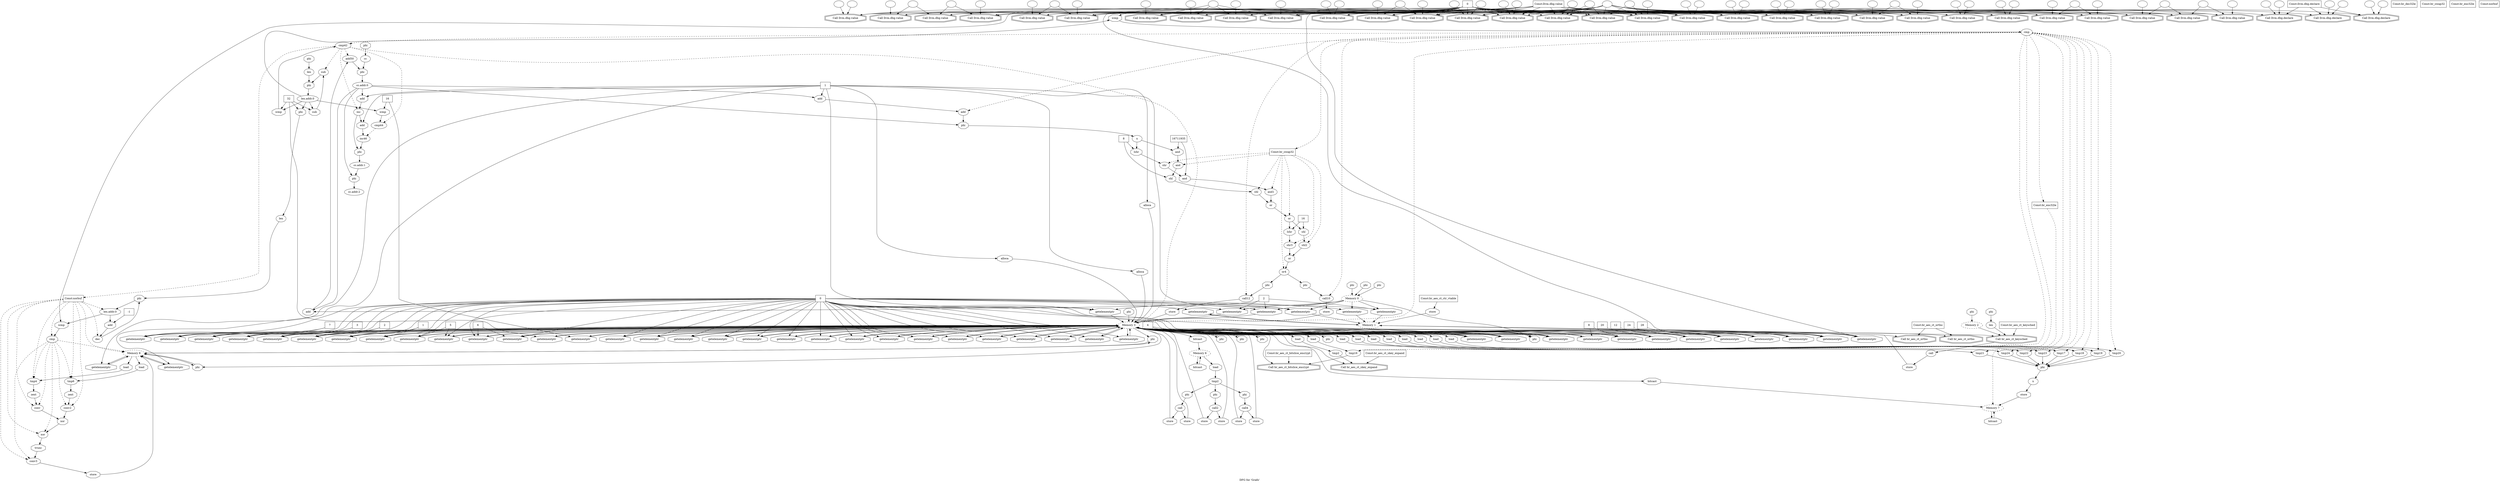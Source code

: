 digraph "DFG for 'Grafo'  "{
label="DFG for 'Grafo' ";
node_1[shape=ellipse,style=solid,label=""]
node_0[shape=doubleoctagon,style=solid,label="Call llvm.dbg.value"]
"node_1"->"node_0"
node_9[shape=doubleoctagon,style=solid,label="Call llvm.dbg.value"]
node_10[shape=ellipse,style=solid,label=""]
"node_10"->"node_9"
node_3[shape=ellipse,style=solid,label=""]
"node_3"->"node_0"
node_274[shape=ellipse,style=solid,label=""]
node_273[shape=doubleoctagon,style=solid,label="Call llvm.dbg.value"]
"node_274"->"node_273"
node_281[shape=doubleoctagon,style=solid,label="Call llvm.dbg.value"]
"node_274"->"node_281"
node_275[shape=ellipse,style=solid,label=""]
"node_275"->"node_273"
node_2[shape=box,style=solid,label="0"]
"node_2"->"node_0"
"node_2"->"node_9"
node_33[shape=doubleoctagon,style=solid,label="Call llvm.dbg.value"]
"node_2"->"node_33"
node_36[shape=doubleoctagon,style=solid,label="Call llvm.dbg.value"]
"node_2"->"node_36"
node_39[shape=doubleoctagon,style=solid,label="Call llvm.dbg.value"]
"node_2"->"node_39"
node_42[shape=doubleoctagon,style=solid,label="Call llvm.dbg.value"]
"node_2"->"node_42"
node_45[shape=doubleoctagon,style=solid,label="Call llvm.dbg.value"]
"node_2"->"node_45"
node_60[shape=doubleoctagon,style=solid,label="Call llvm.dbg.value"]
"node_2"->"node_60"
node_65[shape=doubleoctagon,style=solid,label="Call llvm.dbg.value"]
"node_2"->"node_65"
node_6[shape=doubleoctagon,style=solid,label="Call llvm.dbg.value"]
"node_2"->"node_6"
node_72[shape=doubleoctagon,style=solid,label="Call llvm.dbg.value"]
"node_2"->"node_72"
node_79[shape=doubleoctagon,style=solid,label="Call llvm.dbg.value"]
"node_2"->"node_79"
node_82[shape=doubleoctagon,style=solid,label="Call llvm.dbg.value"]
"node_2"->"node_82"
node_226[shape=doubleoctagon,style=solid,label="Call llvm.dbg.value"]
"node_2"->"node_226"
node_98[shape=octagon,style=solid,label="icmp"]
"node_2"->"node_98"
node_108[shape=octagon,style=solid,label="getelementptr"]
"node_2"->"node_108"
node_147[shape=octagon,style=solid,label="getelementptr"]
"node_2"->"node_147"
node_206[shape=doubleoctagon,style=solid,label="Call llvm.dbg.value"]
"node_2"->"node_206"
node_212[shape=doubleoctagon,style=solid,label="Call llvm.dbg.value"]
"node_2"->"node_212"
node_218[shape=doubleoctagon,style=solid,label="Call llvm.dbg.value"]
"node_2"->"node_218"
node_220[shape=doubleoctagon,style=solid,label="Call llvm.dbg.value"]
"node_2"->"node_220"
node_222[shape=doubleoctagon,style=solid,label="Call llvm.dbg.value"]
"node_2"->"node_222"
node_234[shape=doubleoctagon,style=solid,label="Call llvm.dbg.value"]
"node_2"->"node_234"
node_250[shape=doubleoctagon,style=solid,label="Call llvm.dbg.value"]
"node_2"->"node_250"
node_259[shape=doubleoctagon,style=solid,label="Call llvm.dbg.value"]
"node_2"->"node_259"
node_262[shape=doubleoctagon,style=solid,label="Call llvm.dbg.value"]
"node_2"->"node_262"
node_270[shape=doubleoctagon,style=solid,label="Call llvm.dbg.value"]
"node_2"->"node_270"
"node_2"->"node_273"
node_276[shape=doubleoctagon,style=solid,label="Call llvm.dbg.value"]
"node_2"->"node_276"
node_279[shape=doubleoctagon,style=solid,label="Call llvm.dbg.value"]
"node_2"->"node_279"
"node_2"->"node_281"
node_294[shape=doubleoctagon,style=solid,label="Call llvm.dbg.value"]
"node_2"->"node_294"
node_297[shape=octagon,style=solid,label="icmp"]
"node_2"->"node_297"
node_298[shape=doubleoctagon,style=solid,label="Call llvm.dbg.value"]
"node_2"->"node_298"
node_304[shape=doubleoctagon,style=solid,label="Call llvm.dbg.value"]
"node_2"->"node_304"
node_7[shape=ellipse,style=solid,label=""]
"node_7"->"node_6"
node_88[shape=octagon,style=solid,label="add"]
node_87[shape=ellipse,style=solid,label="add50"]
"node_88"->"node_87"
node_89[shape=ellipse,style=solid,label="len.addr.0"]
node_93[shape=octagon,style=solid,label="sub"]
"node_89"->"node_93"
"node_89"->"node_98"
node_334[shape=octagon,style=solid,label="phi"]
"node_89"->"node_334"
node_200[shape=octagon,style=solid,label="icmp"]
"node_89"->"node_200"
node_209[shape=octagon,style=solid,label="icmp"]
"node_89"->"node_209"
node_12[shape=ellipse,style=dashed,label="Memory 1"]
node_20[shape=octagon,style=solid,label="getelementptr"]
"node_12"->"node_20"
node_22[shape=doubleoctagon,style=solid,label="Call br_aes_ct_keysched"]
"node_12"->"node_22"
node_13[shape=octagon,style=solid,label="getelementptr"]
"node_13"->"node_12"
node_14[shape=ellipse,style=dashed,label="Memory 0"]
"node_14"->"node_13"
node_18[shape=octagon,style=solid,label="getelementptr"]
"node_14"->"node_18"
node_26[shape=octagon,style=solid,label="getelementptr"]
"node_14"->"node_26"
node_53[shape=octagon,style=solid,label="getelementptr"]
"node_14"->"node_53"
node_56[shape=octagon,style=solid,label="getelementptr"]
"node_14"->"node_56"
node_95[shape=octagon,style=solid,label="phi"]
"node_14"->"node_95"
node_137[shape=octagon,style=solid,label="getelementptr"]
"node_14"->"node_137"
node_15[shape=box,style=solid,label="0"]
"node_15"->"node_13"
"node_15"->"node_18"
"node_15"->"node_20"
"node_15"->"node_26"
node_52[shape=octagon,style=solid,label="getelementptr"]
"node_15"->"node_52"
"node_15"->"node_53"
"node_15"->"node_56"
node_57[shape=octagon,style=solid,label="getelementptr"]
"node_15"->"node_57"
node_110[shape=octagon,style=solid,label="getelementptr"]
"node_15"->"node_110"
node_105[shape=octagon,style=solid,label="getelementptr"]
"node_15"->"node_105"
"node_15"->"node_108"
node_178[shape=octagon,style=solid,label="getelementptr"]
"node_15"->"node_178"
node_181[shape=octagon,style=solid,label="getelementptr"]
"node_15"->"node_181"
node_113[shape=octagon,style=solid,label="getelementptr"]
"node_15"->"node_113"
node_116[shape=octagon,style=solid,label="getelementptr"]
"node_15"->"node_116"
node_119[shape=octagon,style=solid,label="getelementptr"]
"node_15"->"node_119"
node_124[shape=octagon,style=solid,label="getelementptr"]
"node_15"->"node_124"
node_131[shape=octagon,style=solid,label="getelementptr"]
"node_15"->"node_131"
node_134[shape=octagon,style=solid,label="getelementptr"]
"node_15"->"node_134"
"node_15"->"node_137"
node_140[shape=octagon,style=solid,label="getelementptr"]
"node_15"->"node_140"
node_141[shape=octagon,style=solid,label="getelementptr"]
"node_15"->"node_141"
node_144[shape=octagon,style=solid,label="getelementptr"]
"node_15"->"node_144"
node_146[shape=octagon,style=solid,label="getelementptr"]
"node_15"->"node_146"
"node_15"->"node_147"
node_152[shape=octagon,style=solid,label="getelementptr"]
"node_15"->"node_152"
node_154[shape=octagon,style=solid,label="getelementptr"]
"node_15"->"node_154"
node_158[shape=octagon,style=solid,label="getelementptr"]
"node_15"->"node_158"
node_160[shape=octagon,style=solid,label="getelementptr"]
"node_15"->"node_160"
node_164[shape=octagon,style=solid,label="getelementptr"]
"node_15"->"node_164"
node_167[shape=octagon,style=solid,label="getelementptr"]
"node_15"->"node_167"
node_171[shape=octagon,style=solid,label="getelementptr"]
"node_15"->"node_171"
node_174[shape=octagon,style=solid,label="getelementptr"]
"node_15"->"node_174"
node_185[shape=octagon,style=solid,label="getelementptr"]
"node_15"->"node_185"
node_188[shape=octagon,style=solid,label="getelementptr"]
"node_15"->"node_188"
node_192[shape=octagon,style=solid,label="getelementptr"]
"node_15"->"node_192"
node_195[shape=octagon,style=solid,label="getelementptr"]
"node_15"->"node_195"
node_201[shape=octagon,style=solid,label="getelementptr"]
"node_15"->"node_201"
node_216[shape=octagon,style=solid,label="getelementptr"]
"node_15"->"node_216"
node_16[shape=octagon,style=solid,label="store"]
"node_16"->"node_12"
node_17[shape=box,style=solid,label="Const:br_aes_ct_ctr_vtable"]
"node_17"->"node_16"
"node_18"->"node_12"
node_19[shape=box,style=solid,label="1"]
"node_19"->"node_18"
node_30[shape=octagon,style=solid,label="alloca"]
"node_19"->"node_30"
node_31[shape=octagon,style=solid,label="alloca"]
"node_19"->"node_31"
node_32[shape=octagon,style=solid,label="alloca"]
"node_19"->"node_32"
"node_19"->"node_56"
node_128[shape=octagon,style=solid,label="add"]
"node_19"->"node_128"
node_205[shape=octagon,style=solid,label="add"]
"node_19"->"node_205"
node_211[shape=octagon,style=solid,label="add"]
"node_19"->"node_211"
node_291[shape=octagon,style=solid,label="getelementptr"]
"node_19"->"node_291"
node_293[shape=octagon,style=solid,label="getelementptr"]
"node_19"->"node_293"
"node_20"->"node_12"
node_21[shape=ellipse,style=solid,label="call"]
node_28[shape=octagon,style=solid,label="store"]
"node_21"->"node_28"
"node_22"->"node_21"
node_23[shape=ellipse,style=dashed,label="Memory 2"]
"node_23"->"node_22"
node_24[shape=ellipse,style=solid,label="len"]
"node_24"->"node_22"
node_25[shape=box,style=solid,label="Const:br_aes_ct_keysched"]
"node_25"->"node_22"
"node_26"->"node_12"
node_27[shape=box,style=solid,label="2"]
"node_27"->"node_88"
"node_27"->"node_26"
"node_27"->"node_53"
"node_27"->"node_137"
"node_28"->"node_12"
node_29[shape=ellipse,style=dashed,label="Memory 3"]
"node_29"->"node_52"
node_55[shape=octagon,style=solid,label="load"]
"node_29"->"node_55"
"node_29"->"node_57"
node_58[shape=doubleoctagon,style=solid,label="Call br_aes_ct_skey_expand"]
"node_29"->"node_58"
node_68[shape=octagon,style=solid,label="getelementptr"]
"node_29"->"node_68"
"node_29"->"node_110"
node_75[shape=octagon,style=solid,label="getelementptr"]
"node_29"->"node_75"
"node_29"->"node_95"
node_96[shape=octagon,style=solid,label="getelementptr"]
"node_29"->"node_96"
"node_29"->"node_105"
"node_29"->"node_108"
"node_29"->"node_178"
node_179[shape=octagon,style=solid,label="getelementptr"]
"node_29"->"node_179"
"node_29"->"node_181"
"node_29"->"node_113"
"node_29"->"node_116"
"node_29"->"node_119"
"node_29"->"node_124"
node_330[shape=octagon,style=solid,label="phi"]
"node_29"->"node_330"
"node_29"->"node_131"
"node_29"->"node_134"
node_135[shape=doubleoctagon,style=solid,label="Call br_aes_ct_ortho"]
"node_29"->"node_135"
node_139[shape=octagon,style=solid,label="load"]
"node_29"->"node_139"
"node_29"->"node_140"
"node_29"->"node_141"
node_142[shape=doubleoctagon,style=solid,label="Call br_aes_ct_bitslice_encrypt"]
"node_29"->"node_142"
"node_29"->"node_144"
node_145[shape=doubleoctagon,style=solid,label="Call br_aes_ct_ortho"]
"node_29"->"node_145"
"node_29"->"node_146"
"node_29"->"node_147"
node_149[shape=octagon,style=solid,label="load"]
"node_29"->"node_149"
"node_29"->"node_152"
node_153[shape=octagon,style=solid,label="getelementptr"]
"node_29"->"node_153"
"node_29"->"node_154"
node_156[shape=octagon,style=solid,label="load"]
"node_29"->"node_156"
"node_29"->"node_158"
node_159[shape=octagon,style=solid,label="getelementptr"]
"node_29"->"node_159"
"node_29"->"node_160"
node_162[shape=octagon,style=solid,label="load"]
"node_29"->"node_162"
"node_29"->"node_164"
node_165[shape=octagon,style=solid,label="getelementptr"]
"node_29"->"node_165"
"node_29"->"node_167"
node_169[shape=octagon,style=solid,label="load"]
"node_29"->"node_169"
"node_29"->"node_171"
node_172[shape=octagon,style=solid,label="getelementptr"]
"node_29"->"node_172"
"node_29"->"node_174"
node_176[shape=octagon,style=solid,label="load"]
"node_29"->"node_176"
node_183[shape=octagon,style=solid,label="load"]
"node_29"->"node_183"
"node_29"->"node_185"
node_186[shape=octagon,style=solid,label="getelementptr"]
"node_29"->"node_186"
"node_29"->"node_188"
node_190[shape=octagon,style=solid,label="load"]
"node_29"->"node_190"
node_333[shape=octagon,style=solid,label="phi"]
"node_29"->"node_333"
"node_29"->"node_192"
node_193[shape=octagon,style=solid,label="getelementptr"]
"node_29"->"node_193"
"node_29"->"node_195"
node_197[shape=octagon,style=solid,label="load"]
"node_29"->"node_197"
node_332[shape=octagon,style=solid,label="phi"]
"node_29"->"node_332"
"node_29"->"node_201"
"node_29"->"node_216"
node_230[shape=octagon,style=solid,label="bitcast"]
"node_29"->"node_230"
node_266[shape=octagon,style=solid,label="bitcast"]
"node_29"->"node_266"
node_290[shape=octagon,style=solid,label="phi"]
"node_29"->"node_290"
node_292[shape=octagon,style=solid,label="phi"]
"node_29"->"node_292"
node_323[shape=octagon,style=solid,label="phi"]
"node_29"->"node_323"
"node_30"->"node_29"
"node_31"->"node_29"
"node_32"->"node_29"
node_34[shape=ellipse,style=solid,label=""]
"node_34"->"node_33"
node_35[shape=ellipse,style=solid,label=""]
"node_35"->"node_33"
node_37[shape=ellipse,style=solid,label=""]
"node_37"->"node_36"
"node_37"->"node_60"
node_38[shape=ellipse,style=solid,label=""]
"node_38"->"node_36"
node_40[shape=ellipse,style=solid,label=""]
"node_40"->"node_39"
node_41[shape=ellipse,style=solid,label=""]
"node_41"->"node_39"
"node_41"->"node_206"
"node_41"->"node_212"
"node_41"->"node_222"
node_43[shape=ellipse,style=solid,label=""]
"node_43"->"node_42"
"node_43"->"node_82"
node_44[shape=ellipse,style=solid,label=""]
"node_44"->"node_42"
node_46[shape=ellipse,style=solid,label=""]
"node_46"->"node_45"
node_47[shape=ellipse,style=solid,label=""]
"node_47"->"node_45"
"node_47"->"node_220"
node_48[shape=doubleoctagon,style=solid,label="Call llvm.dbg.declare"]
node_49[shape=ellipse,style=solid,label=""]
"node_49"->"node_48"
node_50[shape=ellipse,style=solid,label=""]
"node_50"->"node_48"
node_51[shape=box,style=solid,label="Const:llvm.dbg.declare"]
"node_51"->"node_48"
node_99[shape=doubleoctagon,style=solid,label="Call llvm.dbg.declare"]
"node_51"->"node_99"
node_102[shape=doubleoctagon,style=solid,label="Call llvm.dbg.declare"]
"node_51"->"node_102"
"node_52"->"node_29"
"node_53"->"node_29"
node_54[shape=ellipse,style=solid,label="tmp2"]
"node_54"->"node_58"
"node_55"->"node_54"
"node_56"->"node_29"
"node_57"->"node_29"
node_59[shape=box,style=solid,label="Const:br_aes_ct_skey_expand"]
"node_59"->"node_58"
node_61[shape=ellipse,style=solid,label=""]
"node_61"->"node_60"
node_62[shape=ellipse,style=solid,label="call"]
node_107[shape=octagon,style=solid,label="store"]
"node_62"->"node_107"
node_109[shape=octagon,style=solid,label="store"]
"node_62"->"node_109"
node_329[shape=octagon,style=solid,label="phi"]
node_121[shape=ellipse,style=solid,label="call10"]
"node_329"->"node_121"
node_64[shape=box,style=solid,label="Const:br_dec32le"]
node_66[shape=ellipse,style=solid,label=""]
"node_66"->"node_65"
node_67[shape=ellipse,style=solid,label=""]
"node_67"->"node_65"
"node_68"->"node_29"
node_69[shape=box,style=solid,label="4"]
"node_69"->"node_68"
"node_69"->"node_119"
"node_69"->"node_153"
"node_69"->"node_160"
node_70[shape=ellipse,style=solid,label="call2"]
node_112[shape=octagon,style=solid,label="store"]
"node_70"->"node_112"
node_115[shape=octagon,style=solid,label="store"]
"node_70"->"node_115"
node_328[shape=octagon,style=solid,label="phi"]
node_129[shape=ellipse,style=solid,label="call12"]
"node_328"->"node_129"
node_8[shape=ellipse,style=solid,label=""]
"node_8"->"node_6"
node_5[shape=box,style=solid,label="Const:llvm.dbg.value"]
"node_5"->"node_0"
"node_5"->"node_9"
"node_5"->"node_33"
"node_5"->"node_36"
"node_5"->"node_39"
"node_5"->"node_42"
"node_5"->"node_45"
"node_5"->"node_60"
"node_5"->"node_65"
"node_5"->"node_6"
"node_5"->"node_72"
"node_5"->"node_79"
"node_5"->"node_82"
"node_5"->"node_226"
"node_5"->"node_206"
"node_5"->"node_212"
"node_5"->"node_218"
"node_5"->"node_220"
"node_5"->"node_222"
"node_5"->"node_234"
"node_5"->"node_250"
"node_5"->"node_259"
"node_5"->"node_262"
"node_5"->"node_270"
"node_5"->"node_273"
"node_5"->"node_276"
"node_5"->"node_279"
"node_5"->"node_281"
"node_5"->"node_294"
"node_5"->"node_298"
"node_5"->"node_304"
node_11[shape=ellipse,style=solid,label=""]
"node_11"->"node_9"
"node_110"->"node_29"
node_4[shape=ellipse,style=solid,label=""]
"node_4"->"node_0"
"node_4"->"node_9"
"node_4"->"node_33"
"node_4"->"node_36"
"node_4"->"node_39"
"node_4"->"node_42"
"node_4"->"node_45"
"node_4"->"node_48"
"node_4"->"node_60"
"node_4"->"node_65"
"node_4"->"node_6"
"node_4"->"node_72"
"node_4"->"node_79"
"node_4"->"node_82"
"node_4"->"node_226"
"node_4"->"node_99"
"node_4"->"node_102"
"node_4"->"node_206"
"node_4"->"node_212"
"node_4"->"node_218"
"node_4"->"node_220"
"node_4"->"node_222"
"node_4"->"node_234"
"node_4"->"node_250"
"node_4"->"node_259"
"node_4"->"node_262"
"node_4"->"node_270"
"node_4"->"node_273"
"node_4"->"node_276"
"node_4"->"node_279"
"node_4"->"node_281"
"node_4"->"node_294"
"node_4"->"node_298"
"node_4"->"node_304"
node_73[shape=ellipse,style=solid,label=""]
"node_73"->"node_72"
node_74[shape=ellipse,style=solid,label=""]
"node_74"->"node_72"
"node_75"->"node_29"
node_76[shape=box,style=solid,label="8"]
"node_76"->"node_75"
"node_76"->"node_159"
node_77[shape=ellipse,style=solid,label="call4"]
node_118[shape=octagon,style=solid,label="store"]
"node_77"->"node_118"
node_120[shape=octagon,style=solid,label="store"]
"node_77"->"node_120"
node_327[shape=octagon,style=solid,label="phi"]
node_239[shape=ellipse,style=solid,label="x"]
"node_327"->"node_239"
node_80[shape=ellipse,style=solid,label=""]
"node_80"->"node_79"
node_81[shape=ellipse,style=solid,label=""]
"node_81"->"node_79"
node_83[shape=ellipse,style=solid,label=""]
"node_83"->"node_82"
"node_83"->"node_218"
node_84[shape=ellipse,style=solid,label="cc.addr.0"]
"node_84"->"node_88"
"node_84"->"node_327"
node_225[shape=octagon,style=solid,label="phi"]
"node_84"->"node_225"
"node_84"->"node_128"
"node_84"->"node_205"
node_85[shape=octagon,style=solid,label="phi"]
"node_85"->"node_84"
node_86[shape=ellipse,style=solid,label="cc"]
"node_86"->"node_85"
"node_87"->"node_85"
node_224[shape=ellipse,style=solid,label="cc.addr.2"]
"node_225"->"node_224"
node_227[shape=ellipse,style=solid,label=""]
"node_227"->"node_226"
node_228[shape=ellipse,style=solid,label=""]
"node_228"->"node_226"
node_229[shape=ellipse,style=dashed,label="Memory 6"]
node_231[shape=octagon,style=solid,label="bitcast"]
"node_229"->"node_231"
node_233[shape=octagon,style=solid,label="load"]
"node_229"->"node_233"
node_90[shape=octagon,style=solid,label="phi"]
"node_90"->"node_89"
node_91[shape=ellipse,style=solid,label="len"]
"node_91"->"node_90"
node_92[shape=ellipse,style=solid,label="sub"]
"node_92"->"node_90"
"node_93"->"node_92"
node_94[shape=box,style=solid,label="32"]
"node_94"->"node_93"
"node_94"->"node_96"
"node_94"->"node_334"
"node_94"->"node_200"
"node_95"->"node_29"
"node_96"->"node_29"
node_97[shape=ellipse,style=solid,label="cmp"]
"node_97"->"node_29" [style=dashed]
"node_97"->"node_121" [style=dashed]
node_127[shape=ellipse,style=solid,label="add"]
"node_97"->"node_127" [style=dashed]
"node_97"->"node_129" [style=dashed]
node_138[shape=ellipse,style=solid,label="tmp16"]
"node_97"->"node_138" [style=dashed]
node_148[shape=ellipse,style=solid,label="tmp17"]
"node_97"->"node_148" [style=dashed]
node_155[shape=ellipse,style=solid,label="tmp18"]
"node_97"->"node_155" [style=dashed]
node_161[shape=ellipse,style=solid,label="tmp19"]
"node_97"->"node_161" [style=dashed]
node_168[shape=ellipse,style=solid,label="tmp20"]
"node_97"->"node_168" [style=dashed]
node_175[shape=ellipse,style=solid,label="tmp21"]
"node_97"->"node_175" [style=dashed]
node_182[shape=ellipse,style=solid,label="tmp22"]
"node_97"->"node_182" [style=dashed]
node_189[shape=ellipse,style=solid,label="tmp23"]
"node_97"->"node_189" [style=dashed]
node_196[shape=ellipse,style=solid,label="tmp24"]
"node_97"->"node_196" [style=dashed]
node_199[shape=ellipse,style=solid,label="cmp42"]
"node_97"->"node_199" [style=dashed]
node_335[shape=box,style=solid,label="Const:br_swap32"]
"node_97"->"node_335" [style=dashed]
node_336[shape=box,style=solid,label="Const:br_enc32le"]
"node_97"->"node_336" [style=dashed]
"node_98"->"node_97"
node_100[shape=ellipse,style=solid,label=""]
"node_100"->"node_99"
node_101[shape=ellipse,style=solid,label=""]
"node_101"->"node_99"
node_103[shape=ellipse,style=solid,label=""]
"node_103"->"node_102"
node_104[shape=ellipse,style=solid,label=""]
"node_104"->"node_102"
"node_105"->"node_29"
node_106[shape=box,style=solid,label="1"]
"node_106"->"node_105"
"node_106"->"node_174"
"node_107"->"node_29"
"node_108"->"node_29"
"node_109"->"node_29"
"node_178"->"node_29"
"node_179"->"node_29"
node_180[shape=box,style=solid,label="20"]
"node_180"->"node_179"
"node_181"->"node_29"
node_111[shape=box,style=solid,label="3"]
"node_111"->"node_110"
"node_111"->"node_181"
"node_112"->"node_29"
"node_113"->"node_29"
node_114[shape=box,style=solid,label="2"]
"node_114"->"node_113"
"node_114"->"node_154"
"node_115"->"node_29"
"node_116"->"node_29"
node_117[shape=box,style=solid,label="5"]
"node_117"->"node_116"
"node_117"->"node_188"
"node_118"->"node_29"
"node_119"->"node_29"
"node_120"->"node_29"
node_126[shape=octagon,style=solid,label="store"]
"node_121"->"node_126"
node_331[shape=octagon,style=solid,label="phi"]
node_269[shape=ellipse,style=solid,label="x"]
"node_331"->"node_269"
node_123[shape=box,style=solid,label="Const:br_swap32"]
"node_124"->"node_29"
node_125[shape=box,style=solid,label="6"]
"node_125"->"node_124"
"node_125"->"node_167"
"node_126"->"node_29"
"node_127"->"node_327"
"node_128"->"node_127"
node_133[shape=octagon,style=solid,label="store"]
"node_129"->"node_133"
"node_330"->"node_29"
"node_131"->"node_29"
node_132[shape=box,style=solid,label="7"]
"node_132"->"node_131"
"node_132"->"node_195"
"node_133"->"node_29"
"node_134"->"node_29"
node_136[shape=box,style=solid,label="Const:br_aes_ct_ortho"]
"node_136"->"node_135"
"node_136"->"node_145"
"node_137"->"node_29"
"node_138"->"node_142"
"node_139"->"node_138"
"node_140"->"node_29"
"node_141"->"node_29"
node_143[shape=box,style=solid,label="Const:br_aes_ct_bitslice_encrypt"]
"node_143"->"node_142"
"node_144"->"node_29"
"node_146"->"node_29"
"node_147"->"node_29"
"node_148"->"node_331"
"node_149"->"node_148"
node_151[shape=box,style=solid,label="Const:br_enc32le"]
"node_152"->"node_29"
"node_153"->"node_29"
"node_154"->"node_29"
"node_155"->"node_331"
"node_156"->"node_155"
"node_158"->"node_29"
"node_159"->"node_29"
"node_160"->"node_29"
"node_161"->"node_331"
"node_162"->"node_161"
"node_164"->"node_29"
"node_165"->"node_29"
node_166[shape=box,style=solid,label="12"]
"node_166"->"node_165"
"node_167"->"node_29"
"node_168"->"node_331"
"node_169"->"node_168"
"node_171"->"node_29"
"node_172"->"node_29"
node_173[shape=box,style=solid,label="16"]
"node_173"->"node_172"
"node_173"->"node_209"
"node_174"->"node_29"
"node_175"->"node_331"
"node_176"->"node_175"
"node_182"->"node_331"
"node_183"->"node_182"
node_285[shape=ellipse,style=solid,label="len"]
"node_334"->"node_285"
"node_185"->"node_29"
"node_186"->"node_29"
node_187[shape=box,style=solid,label="24"]
"node_187"->"node_186"
"node_188"->"node_29"
"node_189"->"node_331"
"node_190"->"node_189"
"node_333"->"node_29"
"node_192"->"node_29"
"node_193"->"node_29"
node_194[shape=box,style=solid,label="28"]
"node_194"->"node_193"
"node_195"->"node_29"
"node_196"->"node_331"
"node_197"->"node_196"
"node_332"->"node_29"
"node_199"->"node_29" [style=dashed]
"node_199"->"node_87" [style=dashed]
"node_199"->"node_92" [style=dashed]
node_204[shape=ellipse,style=solid,label="inc"]
"node_199"->"node_204" [style=dashed]
node_208[shape=ellipse,style=solid,label="cmp44"]
"node_199"->"node_208" [style=dashed]
node_337[shape=box,style=solid,label="Const:xorbuf"]
"node_199"->"node_337" [style=dashed]
"node_200"->"node_199"
"node_201"->"node_29"
node_203[shape=box,style=solid,label="Const:xorbuf"]
"node_204"->"node_211"
node_215[shape=octagon,style=solid,label="phi"]
"node_204"->"node_215"
"node_205"->"node_204"
node_207[shape=ellipse,style=solid,label=""]
"node_207"->"node_206"
node_210[shape=ellipse,style=solid,label="inc46"]
"node_208"->"node_210" [style=dashed]
"node_209"->"node_208"
"node_210"->"node_215"
"node_211"->"node_210"
node_213[shape=ellipse,style=solid,label=""]
"node_213"->"node_212"
node_214[shape=ellipse,style=solid,label="cc.addr.1"]
"node_214"->"node_225"
"node_215"->"node_214"
"node_216"->"node_29"
node_219[shape=ellipse,style=solid,label=""]
"node_219"->"node_218"
node_221[shape=ellipse,style=solid,label=""]
"node_221"->"node_220"
node_223[shape=ellipse,style=solid,label=""]
"node_223"->"node_222"
"node_230"->"node_229"
"node_231"->"node_229"
node_232[shape=ellipse,style=solid,label="tmp2"]
node_324[shape=octagon,style=solid,label="phi"]
"node_232"->"node_324"
node_325[shape=octagon,style=solid,label="phi"]
"node_232"->"node_325"
node_326[shape=octagon,style=solid,label="phi"]
"node_232"->"node_326"
"node_233"->"node_232"
node_235[shape=ellipse,style=solid,label=""]
"node_235"->"node_234"
node_236[shape=ellipse,style=solid,label=""]
"node_236"->"node_234"
"node_236"->"node_250"
node_237[shape=ellipse,style=solid,label="and"]
node_242[shape=octagon,style=solid,label="shl"]
"node_237"->"node_242"
node_238[shape=octagon,style=solid,label="and"]
"node_238"->"node_237"
"node_239"->"node_238"
node_245[shape=octagon,style=solid,label="lshr"]
"node_239"->"node_245"
node_240[shape=box,style=solid,label="16711935"]
"node_240"->"node_238"
node_247[shape=octagon,style=solid,label="and"]
"node_240"->"node_247"
node_241[shape=ellipse,style=solid,label="shl"]
node_249[shape=octagon,style=solid,label="or"]
"node_241"->"node_249"
"node_242"->"node_241"
node_243[shape=box,style=solid,label="8"]
"node_243"->"node_242"
"node_243"->"node_245"
node_244[shape=ellipse,style=solid,label="shr"]
"node_244"->"node_247"
"node_245"->"node_244"
node_246[shape=ellipse,style=solid,label="and1"]
"node_246"->"node_249"
"node_247"->"node_246"
node_248[shape=ellipse,style=solid,label="or"]
node_253[shape=octagon,style=solid,label="shl"]
"node_248"->"node_253"
node_256[shape=octagon,style=solid,label="lshr"]
"node_248"->"node_256"
"node_249"->"node_248"
node_251[shape=ellipse,style=solid,label=""]
"node_251"->"node_250"
node_252[shape=ellipse,style=solid,label="shl2"]
node_258[shape=octagon,style=solid,label="or"]
"node_252"->"node_258"
"node_253"->"node_252"
node_254[shape=box,style=solid,label="16"]
"node_254"->"node_253"
"node_254"->"node_256"
node_255[shape=ellipse,style=solid,label="shr3"]
"node_255"->"node_258"
"node_256"->"node_255"
node_257[shape=ellipse,style=solid,label="or4"]
"node_257"->"node_329"
"node_257"->"node_328"
"node_258"->"node_257"
node_260[shape=ellipse,style=solid,label=""]
"node_260"->"node_259"
node_261[shape=ellipse,style=solid,label=""]
"node_261"->"node_259"
node_263[shape=ellipse,style=solid,label=""]
"node_263"->"node_262"
node_264[shape=ellipse,style=solid,label=""]
"node_264"->"node_262"
node_265[shape=ellipse,style=dashed,label="Memory 7"]
node_267[shape=octagon,style=solid,label="bitcast"]
"node_265"->"node_267"
"node_266"->"node_265"
"node_267"->"node_265"
node_268[shape=octagon,style=solid,label="store"]
"node_268"->"node_265"
"node_269"->"node_268"
node_271[shape=ellipse,style=solid,label=""]
"node_271"->"node_270"
"node_271"->"node_279"
node_272[shape=ellipse,style=solid,label=""]
"node_272"->"node_270"
node_277[shape=ellipse,style=solid,label=""]
"node_277"->"node_276"
node_278[shape=ellipse,style=solid,label=""]
"node_278"->"node_276"
"node_278"->"node_294"
node_280[shape=ellipse,style=solid,label=""]
"node_280"->"node_279"
"node_280"->"node_304"
node_282[shape=ellipse,style=solid,label=""]
"node_282"->"node_281"
"node_282"->"node_298"
node_283[shape=ellipse,style=solid,label="len.addr.0"]
node_287[shape=octagon,style=solid,label="add"]
"node_283"->"node_287"
"node_283"->"node_297"
node_284[shape=octagon,style=solid,label="phi"]
"node_284"->"node_283"
"node_285"->"node_284"
node_286[shape=ellipse,style=solid,label="dec"]
"node_286"->"node_284"
"node_287"->"node_286"
node_288[shape=box,style=solid,label="-1"]
"node_288"->"node_287"
node_289[shape=ellipse,style=dashed,label="Memory 8"]
"node_289"->"node_290"
"node_289"->"node_291"
"node_289"->"node_292"
"node_289"->"node_293"
node_301[shape=octagon,style=solid,label="load"]
"node_289"->"node_301"
node_307[shape=octagon,style=solid,label="load"]
"node_289"->"node_307"
"node_290"->"node_289"
"node_291"->"node_289"
"node_292"->"node_289"
"node_293"->"node_289"
node_295[shape=ellipse,style=solid,label=""]
"node_295"->"node_294"
node_296[shape=ellipse,style=solid,label="cmp"]
"node_296"->"node_289" [style=dashed]
node_300[shape=ellipse,style=solid,label="tmp4"]
"node_296"->"node_300" [style=dashed]
node_302[shape=ellipse,style=solid,label="conv"]
"node_296"->"node_302" [style=dashed]
node_306[shape=ellipse,style=solid,label="tmp6"]
"node_296"->"node_306" [style=dashed]
node_308[shape=ellipse,style=solid,label="conv2"]
"node_296"->"node_308" [style=dashed]
node_310[shape=ellipse,style=solid,label="xor"]
"node_296"->"node_310" [style=dashed]
node_312[shape=ellipse,style=solid,label="conv3"]
"node_296"->"node_312" [style=dashed]
"node_297"->"node_296"
node_299[shape=ellipse,style=solid,label=""]
"node_299"->"node_298"
node_303[shape=octagon,style=solid,label="zext"]
"node_300"->"node_303"
"node_301"->"node_300"
node_311[shape=octagon,style=solid,label="xor"]
"node_302"->"node_311"
"node_303"->"node_302"
node_305[shape=ellipse,style=solid,label=""]
"node_305"->"node_304"
node_309[shape=octagon,style=solid,label="zext"]
"node_306"->"node_309"
"node_307"->"node_306"
"node_308"->"node_311"
"node_309"->"node_308"
node_313[shape=octagon,style=solid,label="trunc"]
"node_310"->"node_313"
"node_311"->"node_310"
node_314[shape=octagon,style=solid,label="store"]
"node_312"->"node_314"
"node_313"->"node_312"
"node_314"->"node_289"
node_315[shape=octagon,style=solid,label="phi"]
"node_315"->"node_14"
node_316[shape=octagon,style=solid,label="phi"]
"node_316"->"node_23"
node_317[shape=octagon,style=solid,label="phi"]
"node_317"->"node_24"
"node_323"->"node_29"
node_318[shape=octagon,style=solid,label="phi"]
"node_318"->"node_14"
node_319[shape=octagon,style=solid,label="phi"]
"node_319"->"node_29"
node_320[shape=octagon,style=solid,label="phi"]
"node_320"->"node_86"
node_321[shape=octagon,style=solid,label="phi"]
"node_321"->"node_14"
node_322[shape=octagon,style=solid,label="phi"]
"node_322"->"node_91"
"node_324"->"node_77"
"node_325"->"node_70"
"node_326"->"node_62"
"node_335"->"node_237" [style=dashed]
"node_335"->"node_241" [style=dashed]
"node_335"->"node_244" [style=dashed]
"node_335"->"node_246" [style=dashed]
"node_335"->"node_248" [style=dashed]
"node_335"->"node_252" [style=dashed]
"node_335"->"node_255" [style=dashed]
"node_335"->"node_257" [style=dashed]
"node_336"->"node_265" [style=dashed]
"node_337"->"node_283" [style=dashed]
"node_337"->"node_286" [style=dashed]
"node_337"->"node_289" [style=dashed]
"node_337"->"node_296" [style=dashed]
"node_337"->"node_300" [style=dashed]
"node_337"->"node_302" [style=dashed]
"node_337"->"node_306" [style=dashed]
"node_337"->"node_308" [style=dashed]
"node_337"->"node_310" [style=dashed]
"node_337"->"node_312" [style=dashed]
}

